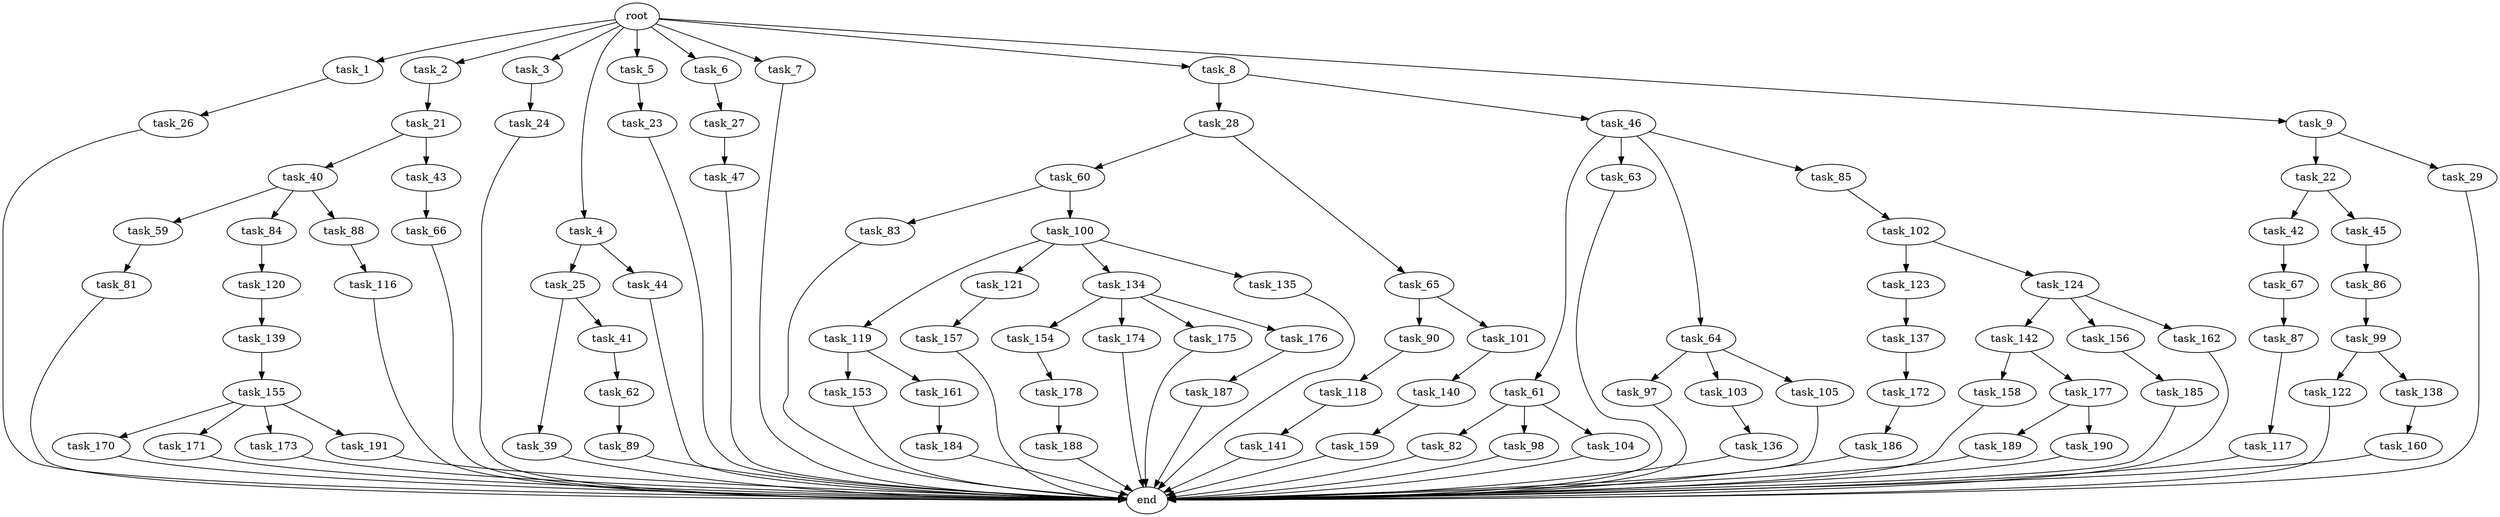 digraph G {
  root [size="0.000000"];
  task_1 [size="10.240000"];
  task_2 [size="10.240000"];
  task_3 [size="10.240000"];
  task_4 [size="10.240000"];
  task_5 [size="10.240000"];
  task_6 [size="10.240000"];
  task_7 [size="10.240000"];
  task_8 [size="10.240000"];
  task_9 [size="10.240000"];
  task_21 [size="4209067950.080000"];
  task_22 [size="773094113.280000"];
  task_23 [size="343597383.680000"];
  task_24 [size="1374389534.720000"];
  task_25 [size="4209067950.080000"];
  task_26 [size="4209067950.080000"];
  task_27 [size="343597383.680000"];
  task_28 [size="343597383.680000"];
  task_29 [size="773094113.280000"];
  task_39 [size="6957847019.520000"];
  task_40 [size="1374389534.720000"];
  task_41 [size="6957847019.520000"];
  task_42 [size="2147483648.000000"];
  task_43 [size="1374389534.720000"];
  task_44 [size="4209067950.080000"];
  task_45 [size="2147483648.000000"];
  task_46 [size="343597383.680000"];
  task_47 [size="8589934592.000000"];
  task_59 [size="8589934592.000000"];
  task_60 [size="6957847019.520000"];
  task_61 [size="8589934592.000000"];
  task_62 [size="8589934592.000000"];
  task_63 [size="8589934592.000000"];
  task_64 [size="8589934592.000000"];
  task_65 [size="6957847019.520000"];
  task_66 [size="4209067950.080000"];
  task_67 [size="6957847019.520000"];
  task_81 [size="8589934592.000000"];
  task_82 [size="3092376453.120000"];
  task_83 [size="8589934592.000000"];
  task_84 [size="8589934592.000000"];
  task_85 [size="8589934592.000000"];
  task_86 [size="5497558138.880000"];
  task_87 [size="2147483648.000000"];
  task_88 [size="8589934592.000000"];
  task_89 [size="343597383.680000"];
  task_90 [size="1374389534.720000"];
  task_97 [size="2147483648.000000"];
  task_98 [size="3092376453.120000"];
  task_99 [size="2147483648.000000"];
  task_100 [size="8589934592.000000"];
  task_101 [size="1374389534.720000"];
  task_102 [size="2147483648.000000"];
  task_103 [size="2147483648.000000"];
  task_104 [size="3092376453.120000"];
  task_105 [size="2147483648.000000"];
  task_116 [size="2147483648.000000"];
  task_117 [size="5497558138.880000"];
  task_118 [size="5497558138.880000"];
  task_119 [size="773094113.280000"];
  task_120 [size="5497558138.880000"];
  task_121 [size="773094113.280000"];
  task_122 [size="6957847019.520000"];
  task_123 [size="4209067950.080000"];
  task_124 [size="4209067950.080000"];
  task_134 [size="773094113.280000"];
  task_135 [size="773094113.280000"];
  task_136 [size="2147483648.000000"];
  task_137 [size="1374389534.720000"];
  task_138 [size="6957847019.520000"];
  task_139 [size="3092376453.120000"];
  task_140 [size="2147483648.000000"];
  task_141 [size="8589934592.000000"];
  task_142 [size="6957847019.520000"];
  task_153 [size="5497558138.880000"];
  task_154 [size="4209067950.080000"];
  task_155 [size="4209067950.080000"];
  task_156 [size="6957847019.520000"];
  task_157 [size="4209067950.080000"];
  task_158 [size="6957847019.520000"];
  task_159 [size="6957847019.520000"];
  task_160 [size="5497558138.880000"];
  task_161 [size="5497558138.880000"];
  task_162 [size="6957847019.520000"];
  task_170 [size="8589934592.000000"];
  task_171 [size="8589934592.000000"];
  task_172 [size="2147483648.000000"];
  task_173 [size="8589934592.000000"];
  task_174 [size="4209067950.080000"];
  task_175 [size="4209067950.080000"];
  task_176 [size="4209067950.080000"];
  task_177 [size="6957847019.520000"];
  task_178 [size="1374389534.720000"];
  task_184 [size="2147483648.000000"];
  task_185 [size="6957847019.520000"];
  task_186 [size="6957847019.520000"];
  task_187 [size="2147483648.000000"];
  task_188 [size="343597383.680000"];
  task_189 [size="343597383.680000"];
  task_190 [size="343597383.680000"];
  task_191 [size="8589934592.000000"];
  end [size="0.000000"];

  root -> task_1 [size="1.000000"];
  root -> task_2 [size="1.000000"];
  root -> task_3 [size="1.000000"];
  root -> task_4 [size="1.000000"];
  root -> task_5 [size="1.000000"];
  root -> task_6 [size="1.000000"];
  root -> task_7 [size="1.000000"];
  root -> task_8 [size="1.000000"];
  root -> task_9 [size="1.000000"];
  task_1 -> task_26 [size="411041792.000000"];
  task_2 -> task_21 [size="411041792.000000"];
  task_3 -> task_24 [size="134217728.000000"];
  task_4 -> task_25 [size="411041792.000000"];
  task_4 -> task_44 [size="411041792.000000"];
  task_5 -> task_23 [size="33554432.000000"];
  task_6 -> task_27 [size="33554432.000000"];
  task_7 -> end [size="1.000000"];
  task_8 -> task_28 [size="33554432.000000"];
  task_8 -> task_46 [size="33554432.000000"];
  task_9 -> task_22 [size="75497472.000000"];
  task_9 -> task_29 [size="75497472.000000"];
  task_21 -> task_40 [size="134217728.000000"];
  task_21 -> task_43 [size="134217728.000000"];
  task_22 -> task_42 [size="209715200.000000"];
  task_22 -> task_45 [size="209715200.000000"];
  task_23 -> end [size="1.000000"];
  task_24 -> end [size="1.000000"];
  task_25 -> task_39 [size="679477248.000000"];
  task_25 -> task_41 [size="679477248.000000"];
  task_26 -> end [size="1.000000"];
  task_27 -> task_47 [size="838860800.000000"];
  task_28 -> task_60 [size="679477248.000000"];
  task_28 -> task_65 [size="679477248.000000"];
  task_29 -> end [size="1.000000"];
  task_39 -> end [size="1.000000"];
  task_40 -> task_59 [size="838860800.000000"];
  task_40 -> task_84 [size="838860800.000000"];
  task_40 -> task_88 [size="838860800.000000"];
  task_41 -> task_62 [size="838860800.000000"];
  task_42 -> task_67 [size="679477248.000000"];
  task_43 -> task_66 [size="411041792.000000"];
  task_44 -> end [size="1.000000"];
  task_45 -> task_86 [size="536870912.000000"];
  task_46 -> task_61 [size="838860800.000000"];
  task_46 -> task_63 [size="838860800.000000"];
  task_46 -> task_64 [size="838860800.000000"];
  task_46 -> task_85 [size="838860800.000000"];
  task_47 -> end [size="1.000000"];
  task_59 -> task_81 [size="838860800.000000"];
  task_60 -> task_83 [size="838860800.000000"];
  task_60 -> task_100 [size="838860800.000000"];
  task_61 -> task_82 [size="301989888.000000"];
  task_61 -> task_98 [size="301989888.000000"];
  task_61 -> task_104 [size="301989888.000000"];
  task_62 -> task_89 [size="33554432.000000"];
  task_63 -> end [size="1.000000"];
  task_64 -> task_97 [size="209715200.000000"];
  task_64 -> task_103 [size="209715200.000000"];
  task_64 -> task_105 [size="209715200.000000"];
  task_65 -> task_90 [size="134217728.000000"];
  task_65 -> task_101 [size="134217728.000000"];
  task_66 -> end [size="1.000000"];
  task_67 -> task_87 [size="209715200.000000"];
  task_81 -> end [size="1.000000"];
  task_82 -> end [size="1.000000"];
  task_83 -> end [size="1.000000"];
  task_84 -> task_120 [size="536870912.000000"];
  task_85 -> task_102 [size="209715200.000000"];
  task_86 -> task_99 [size="209715200.000000"];
  task_87 -> task_117 [size="536870912.000000"];
  task_88 -> task_116 [size="209715200.000000"];
  task_89 -> end [size="1.000000"];
  task_90 -> task_118 [size="536870912.000000"];
  task_97 -> end [size="1.000000"];
  task_98 -> end [size="1.000000"];
  task_99 -> task_122 [size="679477248.000000"];
  task_99 -> task_138 [size="679477248.000000"];
  task_100 -> task_119 [size="75497472.000000"];
  task_100 -> task_121 [size="75497472.000000"];
  task_100 -> task_134 [size="75497472.000000"];
  task_100 -> task_135 [size="75497472.000000"];
  task_101 -> task_140 [size="209715200.000000"];
  task_102 -> task_123 [size="411041792.000000"];
  task_102 -> task_124 [size="411041792.000000"];
  task_103 -> task_136 [size="209715200.000000"];
  task_104 -> end [size="1.000000"];
  task_105 -> end [size="1.000000"];
  task_116 -> end [size="1.000000"];
  task_117 -> end [size="1.000000"];
  task_118 -> task_141 [size="838860800.000000"];
  task_119 -> task_153 [size="536870912.000000"];
  task_119 -> task_161 [size="536870912.000000"];
  task_120 -> task_139 [size="301989888.000000"];
  task_121 -> task_157 [size="411041792.000000"];
  task_122 -> end [size="1.000000"];
  task_123 -> task_137 [size="134217728.000000"];
  task_124 -> task_142 [size="679477248.000000"];
  task_124 -> task_156 [size="679477248.000000"];
  task_124 -> task_162 [size="679477248.000000"];
  task_134 -> task_154 [size="411041792.000000"];
  task_134 -> task_174 [size="411041792.000000"];
  task_134 -> task_175 [size="411041792.000000"];
  task_134 -> task_176 [size="411041792.000000"];
  task_135 -> end [size="1.000000"];
  task_136 -> end [size="1.000000"];
  task_137 -> task_172 [size="209715200.000000"];
  task_138 -> task_160 [size="536870912.000000"];
  task_139 -> task_155 [size="411041792.000000"];
  task_140 -> task_159 [size="679477248.000000"];
  task_141 -> end [size="1.000000"];
  task_142 -> task_158 [size="679477248.000000"];
  task_142 -> task_177 [size="679477248.000000"];
  task_153 -> end [size="1.000000"];
  task_154 -> task_178 [size="134217728.000000"];
  task_155 -> task_170 [size="838860800.000000"];
  task_155 -> task_171 [size="838860800.000000"];
  task_155 -> task_173 [size="838860800.000000"];
  task_155 -> task_191 [size="838860800.000000"];
  task_156 -> task_185 [size="679477248.000000"];
  task_157 -> end [size="1.000000"];
  task_158 -> end [size="1.000000"];
  task_159 -> end [size="1.000000"];
  task_160 -> end [size="1.000000"];
  task_161 -> task_184 [size="209715200.000000"];
  task_162 -> end [size="1.000000"];
  task_170 -> end [size="1.000000"];
  task_171 -> end [size="1.000000"];
  task_172 -> task_186 [size="679477248.000000"];
  task_173 -> end [size="1.000000"];
  task_174 -> end [size="1.000000"];
  task_175 -> end [size="1.000000"];
  task_176 -> task_187 [size="209715200.000000"];
  task_177 -> task_189 [size="33554432.000000"];
  task_177 -> task_190 [size="33554432.000000"];
  task_178 -> task_188 [size="33554432.000000"];
  task_184 -> end [size="1.000000"];
  task_185 -> end [size="1.000000"];
  task_186 -> end [size="1.000000"];
  task_187 -> end [size="1.000000"];
  task_188 -> end [size="1.000000"];
  task_189 -> end [size="1.000000"];
  task_190 -> end [size="1.000000"];
  task_191 -> end [size="1.000000"];
}
